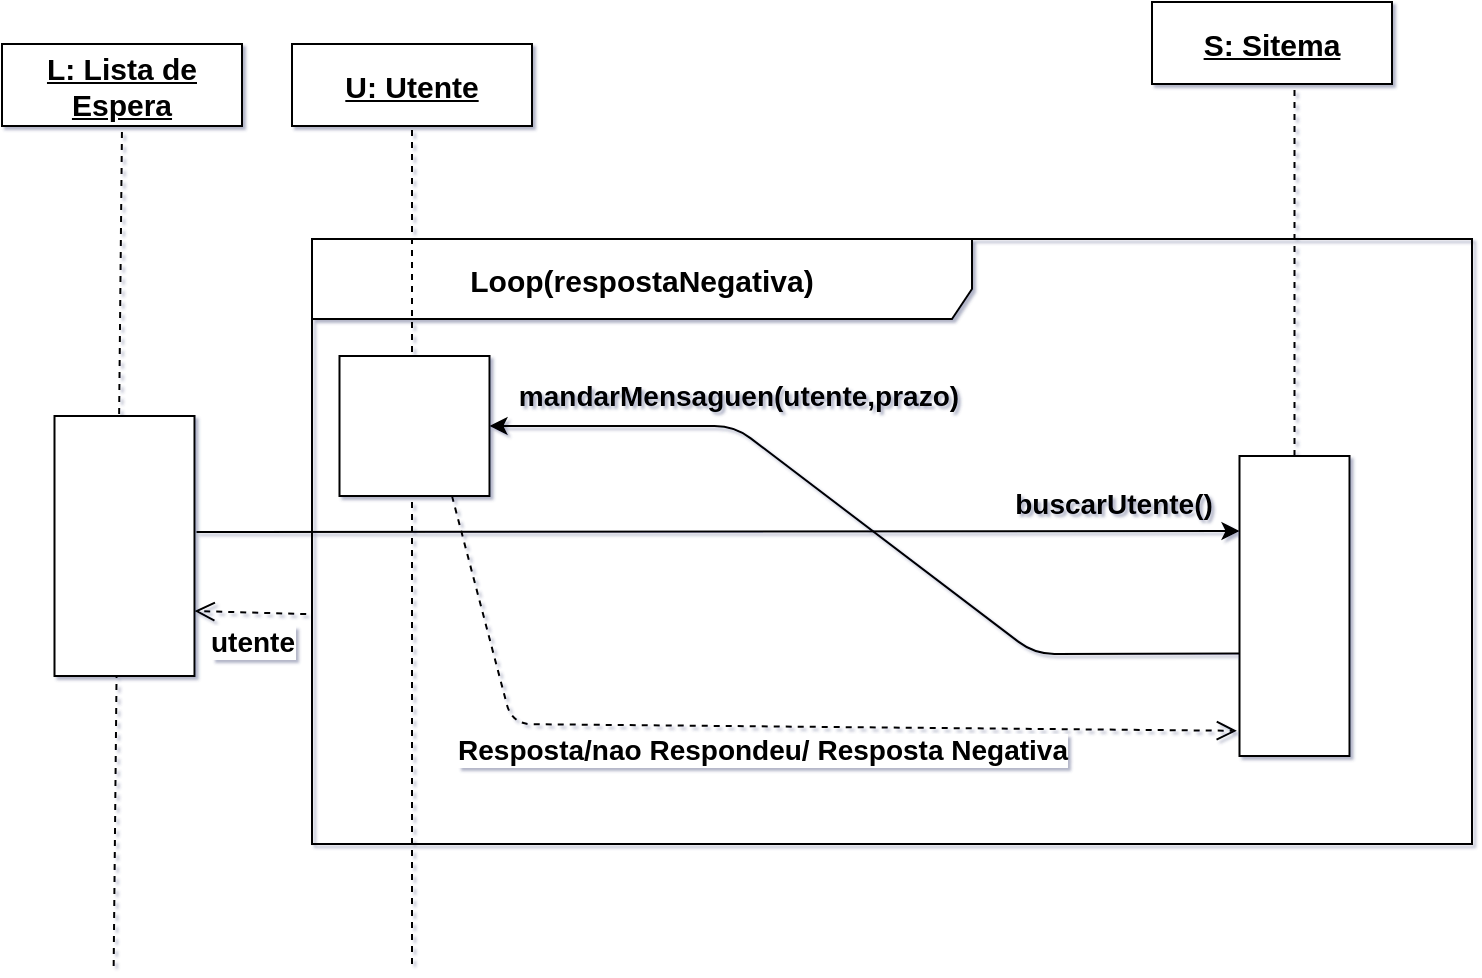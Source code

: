 <mxfile version="14.2.4" type="device"><diagram id="jkh-D11zbrZSaZodJWb8" name="Page-1"><mxGraphModel dx="1422" dy="737" grid="1" gridSize="10" guides="1" tooltips="1" connect="1" arrows="1" fold="1" page="1" pageScale="1" pageWidth="1169" pageHeight="827" math="0" shadow="1"><root><mxCell id="0"/><mxCell id="1" parent="0"/><mxCell id="oQV6uXSuwJ7wA1GF_ZGe-1" value="&lt;font style=&quot;font-size: 15px&quot;&gt;&lt;b&gt;Loop(respostaNegativa)&lt;/b&gt;&lt;/font&gt;" style="shape=umlFrame;whiteSpace=wrap;html=1;strokeColor=#000000;fillColor=#ffffff;fontSize=14;width=330;height=40;" parent="1" vertex="1"><mxGeometry x="340" y="177.5" width="580" height="302.5" as="geometry"/></mxCell><mxCell id="oQV6uXSuwJ7wA1GF_ZGe-3" value="L: Lista de Espera" style="text;html=1;align=center;verticalAlign=middle;whiteSpace=wrap;rounded=0;fontStyle=5;fillColor=#ffffff;strokeColor=#000000;fontSize=15;" parent="1" vertex="1"><mxGeometry x="185" y="80" width="120" height="41" as="geometry"/></mxCell><mxCell id="oQV6uXSuwJ7wA1GF_ZGe-4" value="" style="endArrow=none;dashed=1;html=1;fontSize=14;entryX=0.5;entryY=1;entryDx=0;entryDy=0;" parent="1" target="oQV6uXSuwJ7wA1GF_ZGe-3" edge="1"><mxGeometry width="50" height="50" relative="1" as="geometry"><mxPoint x="240.837" y="541" as="sourcePoint"/><mxPoint x="1170" y="140.5" as="targetPoint"/></mxGeometry></mxCell><mxCell id="oQV6uXSuwJ7wA1GF_ZGe-5" value="" style="rounded=0;whiteSpace=wrap;html=1;strokeColor=#000000;fillColor=#ffffff;fontSize=14;" parent="1" vertex="1"><mxGeometry x="803.75" y="286" width="55" height="150" as="geometry"/></mxCell><mxCell id="oQV6uXSuwJ7wA1GF_ZGe-7" value="" style="rounded=0;whiteSpace=wrap;html=1;" parent="1" vertex="1"><mxGeometry x="211.25" y="266" width="70" height="130" as="geometry"/></mxCell><mxCell id="oQV6uXSuwJ7wA1GF_ZGe-8" value="buscarUtente()" style="text;html=1;strokeColor=none;fillColor=none;align=center;verticalAlign=middle;whiteSpace=wrap;rounded=0;fontStyle=1;fontSize=14;" parent="1" vertex="1"><mxGeometry x="681.25" y="300" width="120" height="20" as="geometry"/></mxCell><mxCell id="oQV6uXSuwJ7wA1GF_ZGe-9" value="&lt;b&gt;utente&lt;/b&gt;" style="html=1;verticalAlign=bottom;endArrow=open;dashed=1;endSize=8;fontSize=14;entryX=1;entryY=0.75;entryDx=0;entryDy=0;exitX=-0.005;exitY=0.62;exitDx=0;exitDy=0;exitPerimeter=0;" parent="1" source="oQV6uXSuwJ7wA1GF_ZGe-1" target="oQV6uXSuwJ7wA1GF_ZGe-7" edge="1"><mxGeometry x="-0.055" y="26" relative="1" as="geometry"><mxPoint x="330" y="364" as="sourcePoint"/><mxPoint x="281.25" y="361" as="targetPoint"/><mxPoint as="offset"/></mxGeometry></mxCell><mxCell id="oQV6uXSuwJ7wA1GF_ZGe-10" value="" style="endArrow=classic;html=1;fontSize=14;exitX=0;exitY=0.658;exitDx=0;exitDy=0;exitPerimeter=0;entryX=1;entryY=0.5;entryDx=0;entryDy=0;" parent="1" source="oQV6uXSuwJ7wA1GF_ZGe-5" target="oQV6uXSuwJ7wA1GF_ZGe-13" edge="1"><mxGeometry width="50" height="50" relative="1" as="geometry"><mxPoint x="601.25" y="186" as="sourcePoint"/><mxPoint x="651.25" y="136" as="targetPoint"/><Array as="points"><mxPoint x="701.25" y="385"/><mxPoint x="551.25" y="271"/></Array></mxGeometry></mxCell><mxCell id="oQV6uXSuwJ7wA1GF_ZGe-11" value="&lt;b&gt;Resposta/nao Respondeu/ Resposta Negativa&lt;/b&gt;" style="html=1;verticalAlign=bottom;endArrow=open;dashed=1;endSize=8;fontSize=14;entryX=-0.024;entryY=0.916;entryDx=0;entryDy=0;entryPerimeter=0;exitX=0.75;exitY=1;exitDx=0;exitDy=0;" parent="1" source="oQV6uXSuwJ7wA1GF_ZGe-13" target="oQV6uXSuwJ7wA1GF_ZGe-5" edge="1"><mxGeometry x="0.014" y="-23" relative="1" as="geometry"><mxPoint x="411.25" y="186" as="sourcePoint"/><mxPoint x="591.25" y="156" as="targetPoint"/><Array as="points"><mxPoint x="440" y="420"/></Array><mxPoint as="offset"/></mxGeometry></mxCell><mxCell id="oQV6uXSuwJ7wA1GF_ZGe-12" value="mandarMensaguen(utente,prazo)" style="text;html=1;strokeColor=none;fillColor=none;align=center;verticalAlign=middle;whiteSpace=wrap;rounded=0;fontStyle=1;fontSize=14;" parent="1" vertex="1"><mxGeometry x="436.25" y="246" width="235" height="20" as="geometry"/></mxCell><mxCell id="oQV6uXSuwJ7wA1GF_ZGe-14" value="" style="endArrow=classic;html=1;fontSize=14;exitX=1.014;exitY=0.446;exitDx=0;exitDy=0;exitPerimeter=0;entryX=0;entryY=0.25;entryDx=0;entryDy=0;" parent="1" source="oQV6uXSuwJ7wA1GF_ZGe-7" edge="1" target="oQV6uXSuwJ7wA1GF_ZGe-5"><mxGeometry width="50" height="50" relative="1" as="geometry"><mxPoint x="881.25" y="233.5" as="sourcePoint"/><mxPoint x="291.25" y="324" as="targetPoint"/><Array as="points"/></mxGeometry></mxCell><mxCell id="oQV6uXSuwJ7wA1GF_ZGe-15" value="U: Utente" style="text;html=1;align=center;verticalAlign=middle;whiteSpace=wrap;rounded=0;fontStyle=5;fillColor=#ffffff;strokeColor=#000000;fontSize=15;" parent="1" vertex="1"><mxGeometry x="330" y="80" width="120" height="41" as="geometry"/></mxCell><mxCell id="oQV6uXSuwJ7wA1GF_ZGe-16" value="" style="endArrow=none;dashed=1;html=1;entryX=0.5;entryY=1;entryDx=0;entryDy=0;" parent="1" target="oQV6uXSuwJ7wA1GF_ZGe-15" edge="1"><mxGeometry width="50" height="50" relative="1" as="geometry"><mxPoint x="390" y="540" as="sourcePoint"/><mxPoint x="510" y="280" as="targetPoint"/></mxGeometry></mxCell><mxCell id="oQV6uXSuwJ7wA1GF_ZGe-17" value="S: Sitema" style="text;html=1;align=center;verticalAlign=middle;whiteSpace=wrap;rounded=0;fontStyle=5;fillColor=#ffffff;strokeColor=#000000;fontSize=15;" parent="1" vertex="1"><mxGeometry x="760" y="59" width="120" height="41" as="geometry"/></mxCell><mxCell id="oQV6uXSuwJ7wA1GF_ZGe-18" value="" style="endArrow=none;dashed=1;html=1;entryX=0.5;entryY=1;entryDx=0;entryDy=0;exitX=0.5;exitY=0;exitDx=0;exitDy=0;" parent="1" source="oQV6uXSuwJ7wA1GF_ZGe-5" edge="1"><mxGeometry width="50" height="50" relative="1" as="geometry"><mxPoint x="831.75" y="165" as="sourcePoint"/><mxPoint x="831.25" y="100" as="targetPoint"/></mxGeometry></mxCell><mxCell id="oQV6uXSuwJ7wA1GF_ZGe-13" value="" style="rounded=0;whiteSpace=wrap;html=1;strokeColor=#000000;fillColor=#ffffff;fontSize=14;" parent="1" vertex="1"><mxGeometry x="353.75" y="236" width="75" height="70" as="geometry"/></mxCell></root></mxGraphModel></diagram></mxfile>